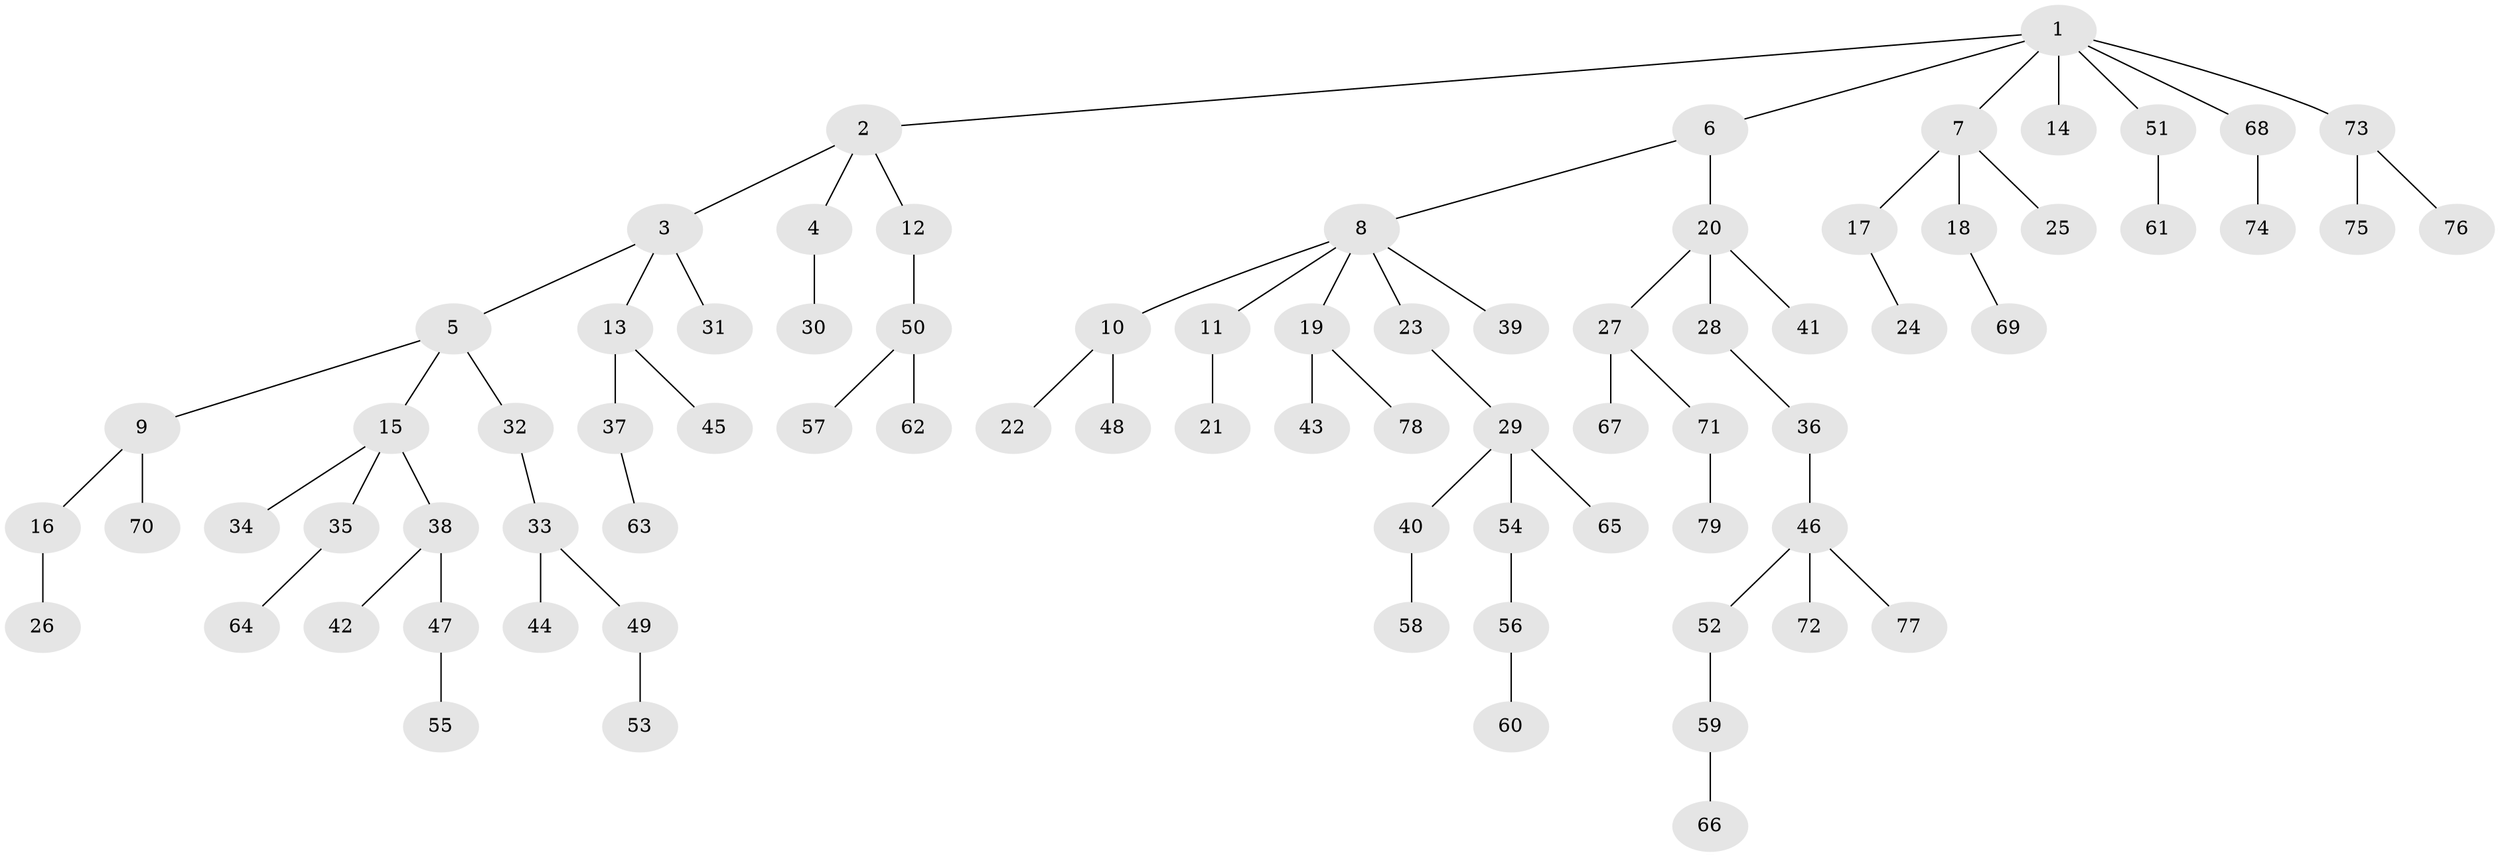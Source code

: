 // Generated by graph-tools (version 1.1) at 2025/15/03/09/25 04:15:37]
// undirected, 79 vertices, 78 edges
graph export_dot {
graph [start="1"]
  node [color=gray90,style=filled];
  1;
  2;
  3;
  4;
  5;
  6;
  7;
  8;
  9;
  10;
  11;
  12;
  13;
  14;
  15;
  16;
  17;
  18;
  19;
  20;
  21;
  22;
  23;
  24;
  25;
  26;
  27;
  28;
  29;
  30;
  31;
  32;
  33;
  34;
  35;
  36;
  37;
  38;
  39;
  40;
  41;
  42;
  43;
  44;
  45;
  46;
  47;
  48;
  49;
  50;
  51;
  52;
  53;
  54;
  55;
  56;
  57;
  58;
  59;
  60;
  61;
  62;
  63;
  64;
  65;
  66;
  67;
  68;
  69;
  70;
  71;
  72;
  73;
  74;
  75;
  76;
  77;
  78;
  79;
  1 -- 2;
  1 -- 6;
  1 -- 7;
  1 -- 14;
  1 -- 51;
  1 -- 68;
  1 -- 73;
  2 -- 3;
  2 -- 4;
  2 -- 12;
  3 -- 5;
  3 -- 13;
  3 -- 31;
  4 -- 30;
  5 -- 9;
  5 -- 15;
  5 -- 32;
  6 -- 8;
  6 -- 20;
  7 -- 17;
  7 -- 18;
  7 -- 25;
  8 -- 10;
  8 -- 11;
  8 -- 19;
  8 -- 23;
  8 -- 39;
  9 -- 16;
  9 -- 70;
  10 -- 22;
  10 -- 48;
  11 -- 21;
  12 -- 50;
  13 -- 37;
  13 -- 45;
  15 -- 34;
  15 -- 35;
  15 -- 38;
  16 -- 26;
  17 -- 24;
  18 -- 69;
  19 -- 43;
  19 -- 78;
  20 -- 27;
  20 -- 28;
  20 -- 41;
  23 -- 29;
  27 -- 67;
  27 -- 71;
  28 -- 36;
  29 -- 40;
  29 -- 54;
  29 -- 65;
  32 -- 33;
  33 -- 44;
  33 -- 49;
  35 -- 64;
  36 -- 46;
  37 -- 63;
  38 -- 42;
  38 -- 47;
  40 -- 58;
  46 -- 52;
  46 -- 72;
  46 -- 77;
  47 -- 55;
  49 -- 53;
  50 -- 57;
  50 -- 62;
  51 -- 61;
  52 -- 59;
  54 -- 56;
  56 -- 60;
  59 -- 66;
  68 -- 74;
  71 -- 79;
  73 -- 75;
  73 -- 76;
}

